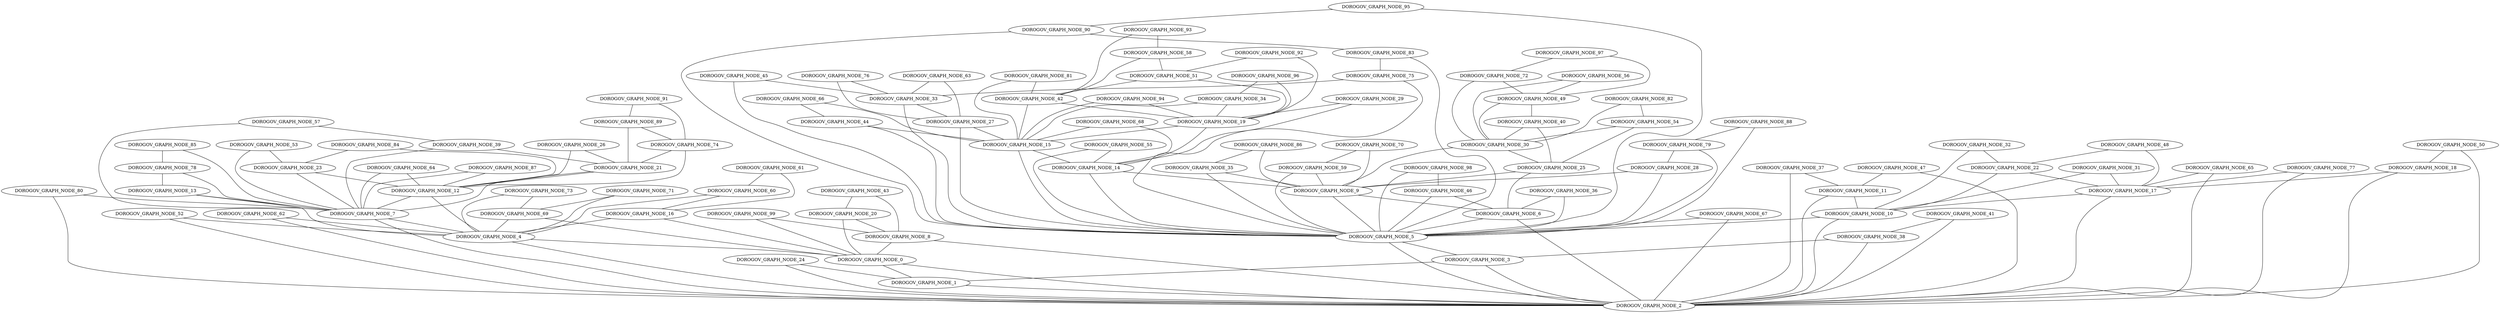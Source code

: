 graph DOROGOV_GRAPH{
DOROGOV_GRAPH_NODE_0 -- DOROGOV_GRAPH_NODE_1;
DOROGOV_GRAPH_NODE_1 -- DOROGOV_GRAPH_NODE_2;
DOROGOV_GRAPH_NODE_2 -- DOROGOV_GRAPH_NODE_0;
DOROGOV_GRAPH_NODE_3 -- DOROGOV_GRAPH_NODE_1;
DOROGOV_GRAPH_NODE_3 -- DOROGOV_GRAPH_NODE_2;
DOROGOV_GRAPH_NODE_4 -- DOROGOV_GRAPH_NODE_2;
DOROGOV_GRAPH_NODE_4 -- DOROGOV_GRAPH_NODE_0;
DOROGOV_GRAPH_NODE_5 -- DOROGOV_GRAPH_NODE_3;
DOROGOV_GRAPH_NODE_5 -- DOROGOV_GRAPH_NODE_2;
DOROGOV_GRAPH_NODE_6 -- DOROGOV_GRAPH_NODE_5;
DOROGOV_GRAPH_NODE_6 -- DOROGOV_GRAPH_NODE_2;
DOROGOV_GRAPH_NODE_7 -- DOROGOV_GRAPH_NODE_4;
DOROGOV_GRAPH_NODE_7 -- DOROGOV_GRAPH_NODE_2;
DOROGOV_GRAPH_NODE_8 -- DOROGOV_GRAPH_NODE_2;
DOROGOV_GRAPH_NODE_8 -- DOROGOV_GRAPH_NODE_0;
DOROGOV_GRAPH_NODE_9 -- DOROGOV_GRAPH_NODE_6;
DOROGOV_GRAPH_NODE_9 -- DOROGOV_GRAPH_NODE_5;
DOROGOV_GRAPH_NODE_10 -- DOROGOV_GRAPH_NODE_5;
DOROGOV_GRAPH_NODE_10 -- DOROGOV_GRAPH_NODE_2;
DOROGOV_GRAPH_NODE_11 -- DOROGOV_GRAPH_NODE_10;
DOROGOV_GRAPH_NODE_11 -- DOROGOV_GRAPH_NODE_2;
DOROGOV_GRAPH_NODE_12 -- DOROGOV_GRAPH_NODE_7;
DOROGOV_GRAPH_NODE_12 -- DOROGOV_GRAPH_NODE_4;
DOROGOV_GRAPH_NODE_13 -- DOROGOV_GRAPH_NODE_7;
DOROGOV_GRAPH_NODE_13 -- DOROGOV_GRAPH_NODE_4;
DOROGOV_GRAPH_NODE_14 -- DOROGOV_GRAPH_NODE_9;
DOROGOV_GRAPH_NODE_14 -- DOROGOV_GRAPH_NODE_5;
DOROGOV_GRAPH_NODE_15 -- DOROGOV_GRAPH_NODE_14;
DOROGOV_GRAPH_NODE_15 -- DOROGOV_GRAPH_NODE_5;
DOROGOV_GRAPH_NODE_16 -- DOROGOV_GRAPH_NODE_4;
DOROGOV_GRAPH_NODE_16 -- DOROGOV_GRAPH_NODE_0;
DOROGOV_GRAPH_NODE_17 -- DOROGOV_GRAPH_NODE_10;
DOROGOV_GRAPH_NODE_17 -- DOROGOV_GRAPH_NODE_2;
DOROGOV_GRAPH_NODE_18 -- DOROGOV_GRAPH_NODE_17;
DOROGOV_GRAPH_NODE_18 -- DOROGOV_GRAPH_NODE_2;
DOROGOV_GRAPH_NODE_19 -- DOROGOV_GRAPH_NODE_15;
DOROGOV_GRAPH_NODE_19 -- DOROGOV_GRAPH_NODE_14;
DOROGOV_GRAPH_NODE_20 -- DOROGOV_GRAPH_NODE_8;
DOROGOV_GRAPH_NODE_20 -- DOROGOV_GRAPH_NODE_0;
DOROGOV_GRAPH_NODE_21 -- DOROGOV_GRAPH_NODE_12;
DOROGOV_GRAPH_NODE_21 -- DOROGOV_GRAPH_NODE_7;
DOROGOV_GRAPH_NODE_22 -- DOROGOV_GRAPH_NODE_17;
DOROGOV_GRAPH_NODE_22 -- DOROGOV_GRAPH_NODE_10;
DOROGOV_GRAPH_NODE_23 -- DOROGOV_GRAPH_NODE_12;
DOROGOV_GRAPH_NODE_23 -- DOROGOV_GRAPH_NODE_7;
DOROGOV_GRAPH_NODE_24 -- DOROGOV_GRAPH_NODE_1;
DOROGOV_GRAPH_NODE_24 -- DOROGOV_GRAPH_NODE_2;
DOROGOV_GRAPH_NODE_25 -- DOROGOV_GRAPH_NODE_9;
DOROGOV_GRAPH_NODE_25 -- DOROGOV_GRAPH_NODE_6;
DOROGOV_GRAPH_NODE_26 -- DOROGOV_GRAPH_NODE_21;
DOROGOV_GRAPH_NODE_26 -- DOROGOV_GRAPH_NODE_12;
DOROGOV_GRAPH_NODE_27 -- DOROGOV_GRAPH_NODE_15;
DOROGOV_GRAPH_NODE_27 -- DOROGOV_GRAPH_NODE_5;
DOROGOV_GRAPH_NODE_28 -- DOROGOV_GRAPH_NODE_9;
DOROGOV_GRAPH_NODE_28 -- DOROGOV_GRAPH_NODE_5;
DOROGOV_GRAPH_NODE_29 -- DOROGOV_GRAPH_NODE_19;
DOROGOV_GRAPH_NODE_29 -- DOROGOV_GRAPH_NODE_14;
DOROGOV_GRAPH_NODE_30 -- DOROGOV_GRAPH_NODE_25;
DOROGOV_GRAPH_NODE_30 -- DOROGOV_GRAPH_NODE_9;
DOROGOV_GRAPH_NODE_31 -- DOROGOV_GRAPH_NODE_17;
DOROGOV_GRAPH_NODE_31 -- DOROGOV_GRAPH_NODE_10;
DOROGOV_GRAPH_NODE_32 -- DOROGOV_GRAPH_NODE_22;
DOROGOV_GRAPH_NODE_32 -- DOROGOV_GRAPH_NODE_10;
DOROGOV_GRAPH_NODE_33 -- DOROGOV_GRAPH_NODE_27;
DOROGOV_GRAPH_NODE_33 -- DOROGOV_GRAPH_NODE_5;
DOROGOV_GRAPH_NODE_34 -- DOROGOV_GRAPH_NODE_19;
DOROGOV_GRAPH_NODE_34 -- DOROGOV_GRAPH_NODE_15;
DOROGOV_GRAPH_NODE_35 -- DOROGOV_GRAPH_NODE_9;
DOROGOV_GRAPH_NODE_35 -- DOROGOV_GRAPH_NODE_5;
DOROGOV_GRAPH_NODE_36 -- DOROGOV_GRAPH_NODE_6;
DOROGOV_GRAPH_NODE_36 -- DOROGOV_GRAPH_NODE_5;
DOROGOV_GRAPH_NODE_37 -- DOROGOV_GRAPH_NODE_11;
DOROGOV_GRAPH_NODE_37 -- DOROGOV_GRAPH_NODE_2;
DOROGOV_GRAPH_NODE_38 -- DOROGOV_GRAPH_NODE_3;
DOROGOV_GRAPH_NODE_38 -- DOROGOV_GRAPH_NODE_2;
DOROGOV_GRAPH_NODE_39 -- DOROGOV_GRAPH_NODE_21;
DOROGOV_GRAPH_NODE_39 -- DOROGOV_GRAPH_NODE_7;
DOROGOV_GRAPH_NODE_40 -- DOROGOV_GRAPH_NODE_30;
DOROGOV_GRAPH_NODE_40 -- DOROGOV_GRAPH_NODE_25;
DOROGOV_GRAPH_NODE_41 -- DOROGOV_GRAPH_NODE_38;
DOROGOV_GRAPH_NODE_41 -- DOROGOV_GRAPH_NODE_2;
DOROGOV_GRAPH_NODE_42 -- DOROGOV_GRAPH_NODE_19;
DOROGOV_GRAPH_NODE_42 -- DOROGOV_GRAPH_NODE_15;
DOROGOV_GRAPH_NODE_43 -- DOROGOV_GRAPH_NODE_20;
DOROGOV_GRAPH_NODE_43 -- DOROGOV_GRAPH_NODE_8;
DOROGOV_GRAPH_NODE_44 -- DOROGOV_GRAPH_NODE_15;
DOROGOV_GRAPH_NODE_44 -- DOROGOV_GRAPH_NODE_5;
DOROGOV_GRAPH_NODE_45 -- DOROGOV_GRAPH_NODE_33;
DOROGOV_GRAPH_NODE_45 -- DOROGOV_GRAPH_NODE_5;
DOROGOV_GRAPH_NODE_46 -- DOROGOV_GRAPH_NODE_6;
DOROGOV_GRAPH_NODE_46 -- DOROGOV_GRAPH_NODE_5;
DOROGOV_GRAPH_NODE_47 -- DOROGOV_GRAPH_NODE_11;
DOROGOV_GRAPH_NODE_47 -- DOROGOV_GRAPH_NODE_2;
DOROGOV_GRAPH_NODE_48 -- DOROGOV_GRAPH_NODE_22;
DOROGOV_GRAPH_NODE_48 -- DOROGOV_GRAPH_NODE_17;
DOROGOV_GRAPH_NODE_49 -- DOROGOV_GRAPH_NODE_40;
DOROGOV_GRAPH_NODE_49 -- DOROGOV_GRAPH_NODE_30;
DOROGOV_GRAPH_NODE_50 -- DOROGOV_GRAPH_NODE_18;
DOROGOV_GRAPH_NODE_50 -- DOROGOV_GRAPH_NODE_2;
DOROGOV_GRAPH_NODE_51 -- DOROGOV_GRAPH_NODE_42;
DOROGOV_GRAPH_NODE_51 -- DOROGOV_GRAPH_NODE_19;
DOROGOV_GRAPH_NODE_52 -- DOROGOV_GRAPH_NODE_4;
DOROGOV_GRAPH_NODE_52 -- DOROGOV_GRAPH_NODE_2;
DOROGOV_GRAPH_NODE_53 -- DOROGOV_GRAPH_NODE_23;
DOROGOV_GRAPH_NODE_53 -- DOROGOV_GRAPH_NODE_7;
DOROGOV_GRAPH_NODE_54 -- DOROGOV_GRAPH_NODE_30;
DOROGOV_GRAPH_NODE_54 -- DOROGOV_GRAPH_NODE_25;
DOROGOV_GRAPH_NODE_55 -- DOROGOV_GRAPH_NODE_14;
DOROGOV_GRAPH_NODE_55 -- DOROGOV_GRAPH_NODE_5;
DOROGOV_GRAPH_NODE_56 -- DOROGOV_GRAPH_NODE_49;
DOROGOV_GRAPH_NODE_56 -- DOROGOV_GRAPH_NODE_30;
DOROGOV_GRAPH_NODE_57 -- DOROGOV_GRAPH_NODE_39;
DOROGOV_GRAPH_NODE_57 -- DOROGOV_GRAPH_NODE_7;
DOROGOV_GRAPH_NODE_58 -- DOROGOV_GRAPH_NODE_51;
DOROGOV_GRAPH_NODE_58 -- DOROGOV_GRAPH_NODE_42;
DOROGOV_GRAPH_NODE_59 -- DOROGOV_GRAPH_NODE_9;
DOROGOV_GRAPH_NODE_59 -- DOROGOV_GRAPH_NODE_5;
DOROGOV_GRAPH_NODE_60 -- DOROGOV_GRAPH_NODE_16;
DOROGOV_GRAPH_NODE_60 -- DOROGOV_GRAPH_NODE_4;
DOROGOV_GRAPH_NODE_61 -- DOROGOV_GRAPH_NODE_60;
DOROGOV_GRAPH_NODE_61 -- DOROGOV_GRAPH_NODE_16;
DOROGOV_GRAPH_NODE_62 -- DOROGOV_GRAPH_NODE_4;
DOROGOV_GRAPH_NODE_62 -- DOROGOV_GRAPH_NODE_2;
DOROGOV_GRAPH_NODE_63 -- DOROGOV_GRAPH_NODE_33;
DOROGOV_GRAPH_NODE_63 -- DOROGOV_GRAPH_NODE_27;
DOROGOV_GRAPH_NODE_64 -- DOROGOV_GRAPH_NODE_12;
DOROGOV_GRAPH_NODE_64 -- DOROGOV_GRAPH_NODE_7;
DOROGOV_GRAPH_NODE_65 -- DOROGOV_GRAPH_NODE_17;
DOROGOV_GRAPH_NODE_65 -- DOROGOV_GRAPH_NODE_2;
DOROGOV_GRAPH_NODE_66 -- DOROGOV_GRAPH_NODE_44;
DOROGOV_GRAPH_NODE_66 -- DOROGOV_GRAPH_NODE_15;
DOROGOV_GRAPH_NODE_67 -- DOROGOV_GRAPH_NODE_5;
DOROGOV_GRAPH_NODE_67 -- DOROGOV_GRAPH_NODE_2;
DOROGOV_GRAPH_NODE_68 -- DOROGOV_GRAPH_NODE_15;
DOROGOV_GRAPH_NODE_68 -- DOROGOV_GRAPH_NODE_14;
DOROGOV_GRAPH_NODE_69 -- DOROGOV_GRAPH_NODE_4;
DOROGOV_GRAPH_NODE_69 -- DOROGOV_GRAPH_NODE_0;
DOROGOV_GRAPH_NODE_70 -- DOROGOV_GRAPH_NODE_59;
DOROGOV_GRAPH_NODE_70 -- DOROGOV_GRAPH_NODE_9;
DOROGOV_GRAPH_NODE_71 -- DOROGOV_GRAPH_NODE_69;
DOROGOV_GRAPH_NODE_71 -- DOROGOV_GRAPH_NODE_4;
DOROGOV_GRAPH_NODE_72 -- DOROGOV_GRAPH_NODE_49;
DOROGOV_GRAPH_NODE_72 -- DOROGOV_GRAPH_NODE_30;
DOROGOV_GRAPH_NODE_73 -- DOROGOV_GRAPH_NODE_69;
DOROGOV_GRAPH_NODE_73 -- DOROGOV_GRAPH_NODE_4;
DOROGOV_GRAPH_NODE_74 -- DOROGOV_GRAPH_NODE_21;
DOROGOV_GRAPH_NODE_74 -- DOROGOV_GRAPH_NODE_12;
DOROGOV_GRAPH_NODE_75 -- DOROGOV_GRAPH_NODE_33;
DOROGOV_GRAPH_NODE_75 -- DOROGOV_GRAPH_NODE_5;
DOROGOV_GRAPH_NODE_76 -- DOROGOV_GRAPH_NODE_33;
DOROGOV_GRAPH_NODE_76 -- DOROGOV_GRAPH_NODE_27;
DOROGOV_GRAPH_NODE_77 -- DOROGOV_GRAPH_NODE_17;
DOROGOV_GRAPH_NODE_77 -- DOROGOV_GRAPH_NODE_2;
DOROGOV_GRAPH_NODE_78 -- DOROGOV_GRAPH_NODE_13;
DOROGOV_GRAPH_NODE_78 -- DOROGOV_GRAPH_NODE_7;
DOROGOV_GRAPH_NODE_79 -- DOROGOV_GRAPH_NODE_28;
DOROGOV_GRAPH_NODE_79 -- DOROGOV_GRAPH_NODE_5;
DOROGOV_GRAPH_NODE_80 -- DOROGOV_GRAPH_NODE_7;
DOROGOV_GRAPH_NODE_80 -- DOROGOV_GRAPH_NODE_2;
DOROGOV_GRAPH_NODE_81 -- DOROGOV_GRAPH_NODE_42;
DOROGOV_GRAPH_NODE_81 -- DOROGOV_GRAPH_NODE_15;
DOROGOV_GRAPH_NODE_82 -- DOROGOV_GRAPH_NODE_54;
DOROGOV_GRAPH_NODE_82 -- DOROGOV_GRAPH_NODE_30;
DOROGOV_GRAPH_NODE_83 -- DOROGOV_GRAPH_NODE_75;
DOROGOV_GRAPH_NODE_83 -- DOROGOV_GRAPH_NODE_5;
DOROGOV_GRAPH_NODE_84 -- DOROGOV_GRAPH_NODE_23;
DOROGOV_GRAPH_NODE_84 -- DOROGOV_GRAPH_NODE_12;
DOROGOV_GRAPH_NODE_85 -- DOROGOV_GRAPH_NODE_78;
DOROGOV_GRAPH_NODE_85 -- DOROGOV_GRAPH_NODE_7;
DOROGOV_GRAPH_NODE_86 -- DOROGOV_GRAPH_NODE_35;
DOROGOV_GRAPH_NODE_86 -- DOROGOV_GRAPH_NODE_9;
DOROGOV_GRAPH_NODE_87 -- DOROGOV_GRAPH_NODE_12;
DOROGOV_GRAPH_NODE_87 -- DOROGOV_GRAPH_NODE_7;
DOROGOV_GRAPH_NODE_88 -- DOROGOV_GRAPH_NODE_79;
DOROGOV_GRAPH_NODE_88 -- DOROGOV_GRAPH_NODE_5;
DOROGOV_GRAPH_NODE_89 -- DOROGOV_GRAPH_NODE_74;
DOROGOV_GRAPH_NODE_89 -- DOROGOV_GRAPH_NODE_21;
DOROGOV_GRAPH_NODE_90 -- DOROGOV_GRAPH_NODE_83;
DOROGOV_GRAPH_NODE_90 -- DOROGOV_GRAPH_NODE_5;
DOROGOV_GRAPH_NODE_91 -- DOROGOV_GRAPH_NODE_89;
DOROGOV_GRAPH_NODE_91 -- DOROGOV_GRAPH_NODE_74;
DOROGOV_GRAPH_NODE_92 -- DOROGOV_GRAPH_NODE_51;
DOROGOV_GRAPH_NODE_92 -- DOROGOV_GRAPH_NODE_19;
DOROGOV_GRAPH_NODE_93 -- DOROGOV_GRAPH_NODE_58;
DOROGOV_GRAPH_NODE_93 -- DOROGOV_GRAPH_NODE_42;
DOROGOV_GRAPH_NODE_94 -- DOROGOV_GRAPH_NODE_19;
DOROGOV_GRAPH_NODE_94 -- DOROGOV_GRAPH_NODE_15;
DOROGOV_GRAPH_NODE_95 -- DOROGOV_GRAPH_NODE_90;
DOROGOV_GRAPH_NODE_95 -- DOROGOV_GRAPH_NODE_5;
DOROGOV_GRAPH_NODE_96 -- DOROGOV_GRAPH_NODE_34;
DOROGOV_GRAPH_NODE_96 -- DOROGOV_GRAPH_NODE_19;
DOROGOV_GRAPH_NODE_97 -- DOROGOV_GRAPH_NODE_72;
DOROGOV_GRAPH_NODE_97 -- DOROGOV_GRAPH_NODE_49;
DOROGOV_GRAPH_NODE_98 -- DOROGOV_GRAPH_NODE_46;
DOROGOV_GRAPH_NODE_98 -- DOROGOV_GRAPH_NODE_5;
DOROGOV_GRAPH_NODE_99 -- DOROGOV_GRAPH_NODE_8;
DOROGOV_GRAPH_NODE_99 -- DOROGOV_GRAPH_NODE_0;
}
